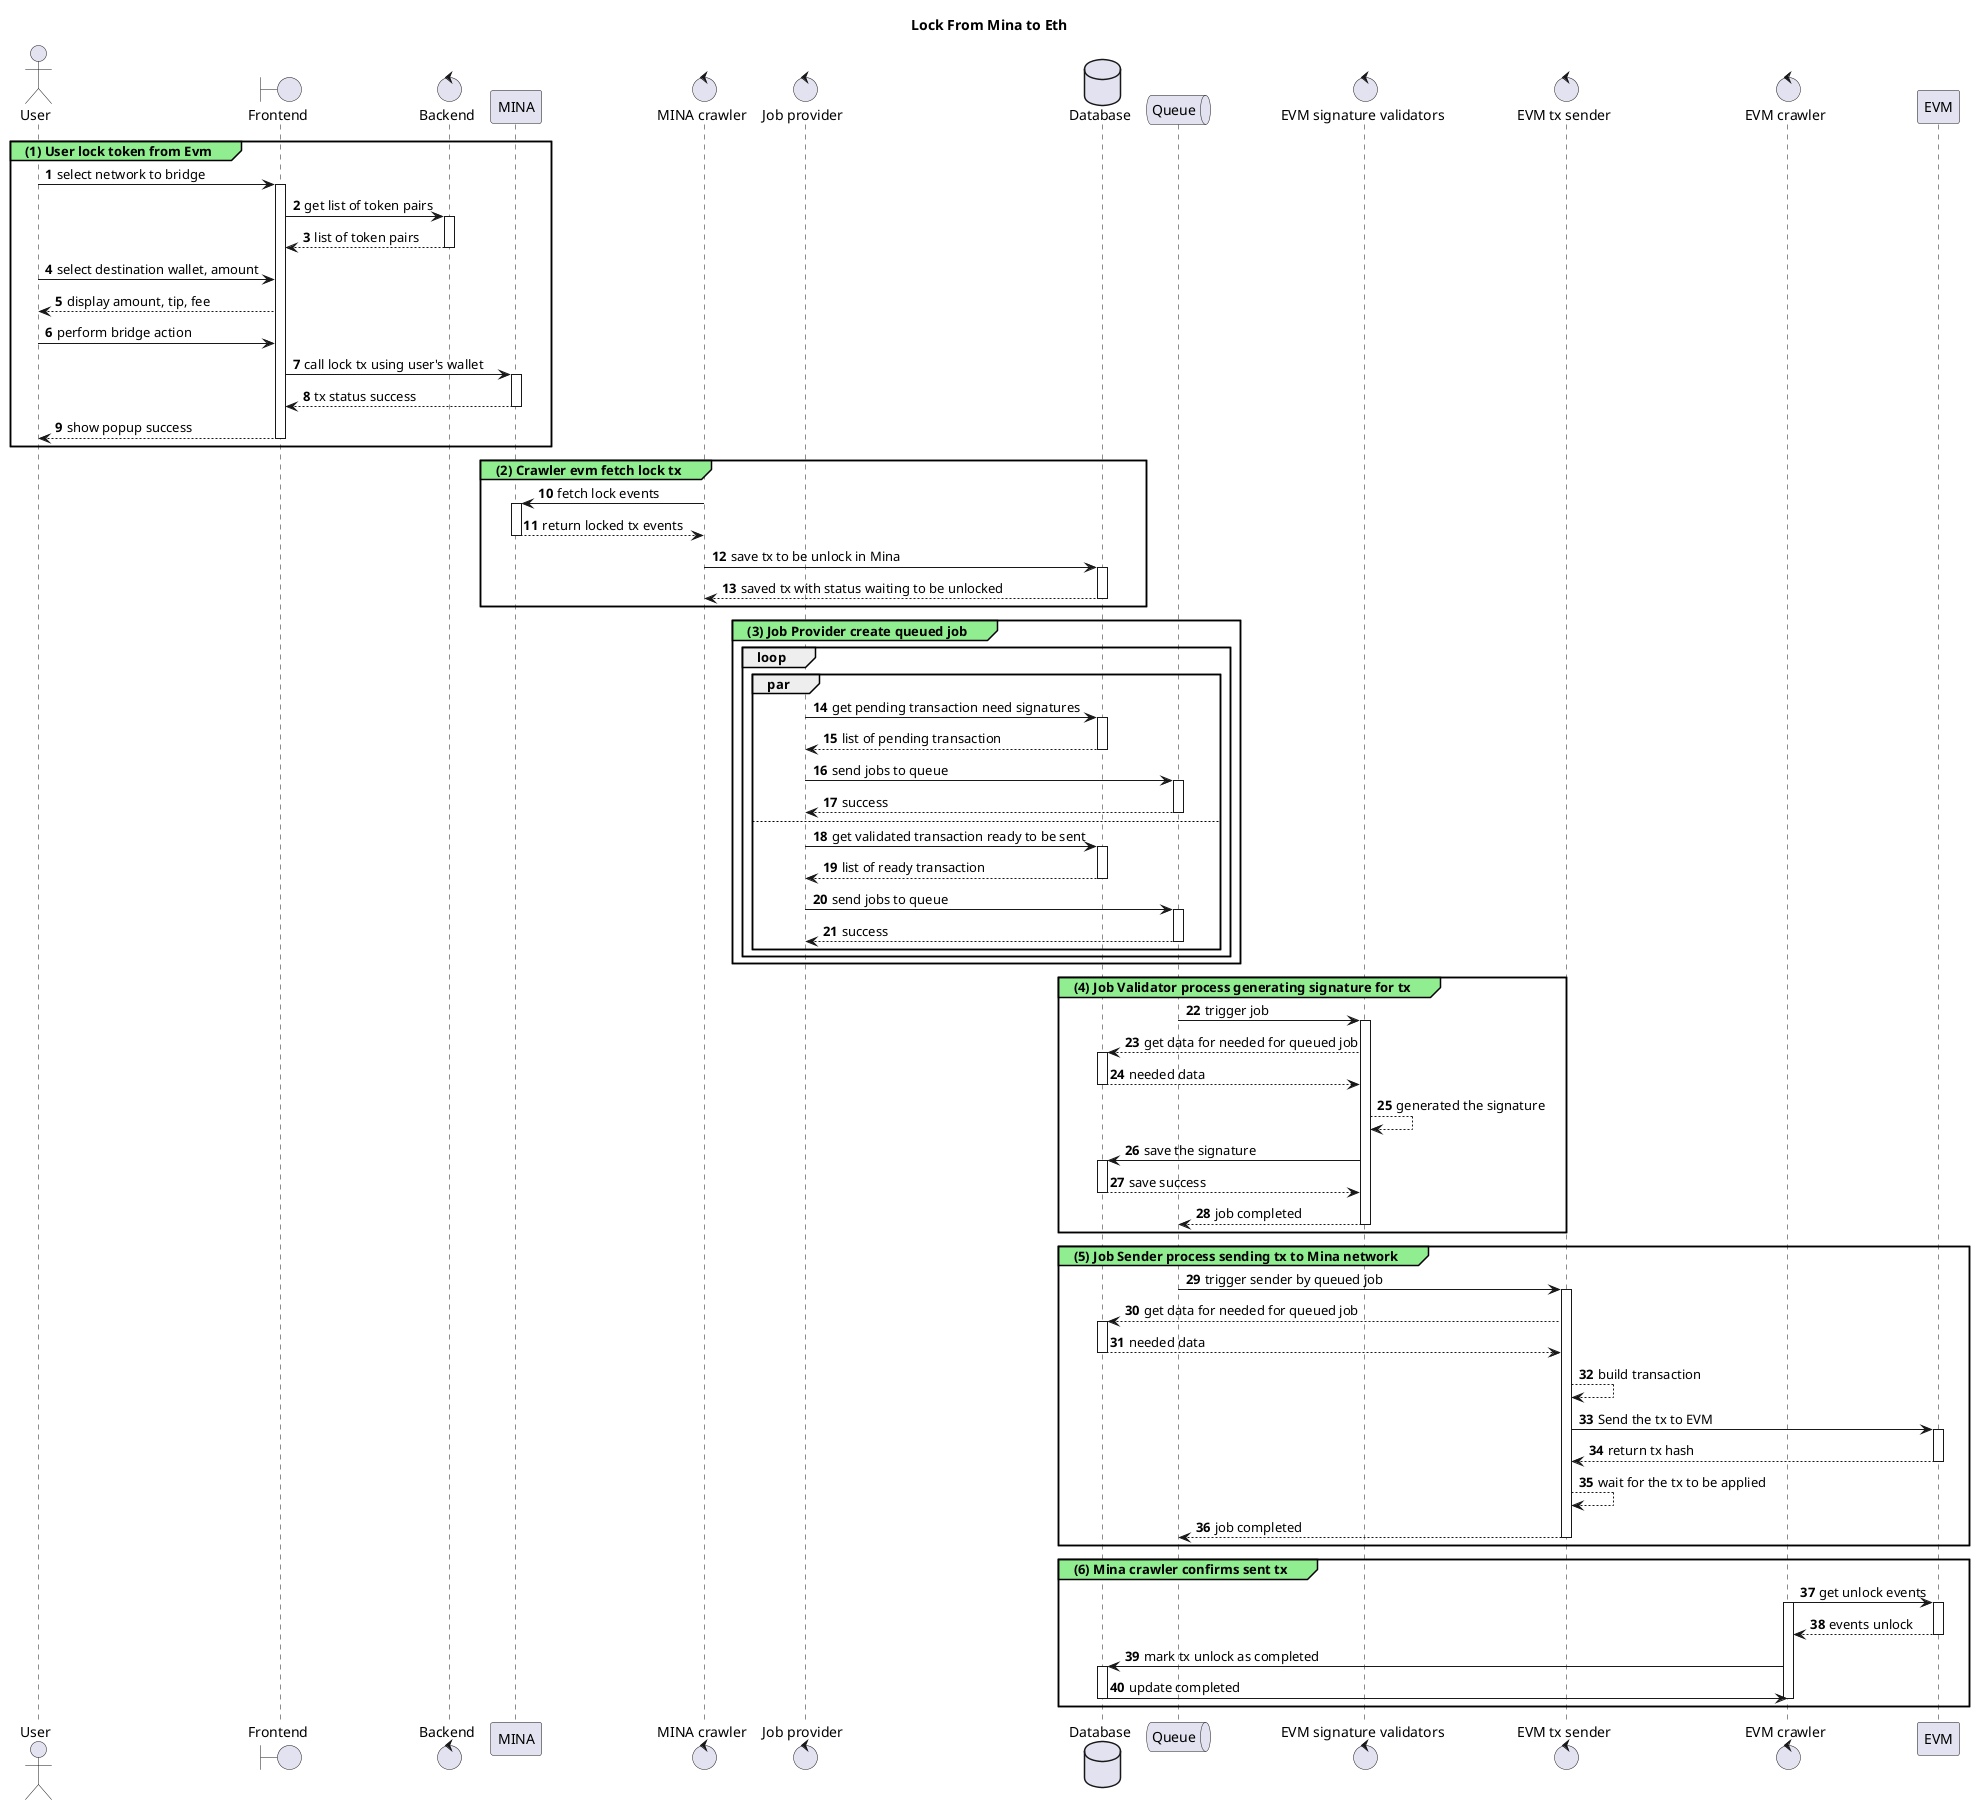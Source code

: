 @startuml 2
title Lock From Mina to Eth
actor User
boundary fe as "Frontend"
control be as "Backend"
participant Ethereum as "MINA"
control evm_crawler as "MINA crawler"
control job_provider as "Job provider"
database db as "Database"
queue queue1 as "Queue"
control mina_validator as "EVM signature validators"
control mina_sender as "EVM tx sender"
control mina_crawler as "EVM crawler"
participant Mina as "EVM"
autonumber

group#LightGreen (1) User lock token from Evm

    User -> fe : select network to bridge

    activate fe
    fe -> be : get list of token pairs
    activate be
    be --> fe : list of token pairs
    deactivate be

    User -> fe: select destination wallet, amount
    fe --> User: display amount, tip, fee
    User -> fe: perform bridge action
    fe -> Ethereum: call lock tx using user's wallet
    activate Ethereum
    Ethereum --> fe: tx status success
    deactivate Ethereum

    fe --> User: show popup success
    deactivate fe


end
group#LightGreen (2) Crawler evm fetch lock tx
    evm_crawler->Ethereum: fetch lock events
    activate Ethereum
    Ethereum --> evm_crawler: return locked tx events
    deactivate Ethereum

    evm_crawler -> db: save tx to be unlock in Mina
    activate db
    db --> evm_crawler: saved tx with status waiting to be unlocked
    deactivate db
end
group#LightGreen (3) Job Provider create queued job
    loop
        par
            job_provider->db: get pending transaction need signatures
            activate db
            db --> job_provider: list of pending transaction
            deactivate db
            job_provider -> queue1: send jobs to queue
            activate queue1
            queue1 --> job_provider: success
            deactivate queue1
            else
            job_provider->db: get validated transaction ready to be sent
            activate db
            db --> job_provider: list of ready transaction
            deactivate db
            job_provider -> queue1: send jobs to queue
            activate queue1
            queue1 --> job_provider: success
            deactivate queue1
        end
    end
end
group#LightGreen (4) Job Validator process generating signature for tx

    queue1 -> mina_validator: trigger job
    activate mina_validator
    mina_validator --> db: get data for needed for queued job
    activate db
    db --> mina_validator: needed data
    deactivate db

    mina_validator -->mina_validator: generated the signature

    mina_validator -> db: save the signature
    activate db
    db --> mina_validator: save success
    deactivate db

    mina_validator --> queue1: job completed
    deactivate mina_validator
end
group#LightGreen (5) Job Sender process sending tx to Mina network

    queue1 -> mina_sender: trigger sender by queued job
    activate mina_sender
    mina_sender --> db: get data for needed for queued job
    activate db
    db --> mina_sender: needed data
    deactivate db

    mina_sender --> mina_sender: build transaction

    mina_sender -> Mina: Send the tx to EVM
    activate Mina
    Mina --> mina_sender: return tx hash
    deactivate Mina
    mina_sender --> mina_sender: wait for the tx to be applied
    mina_sender --> queue1: job completed
    deactivate mina_sender

end
group#LightGreen (6) Mina crawler confirms sent tx
    mina_crawler -> Mina: get unlock events
    activate mina_crawler
    activate Mina
    Mina --> mina_crawler: events unlock
    deactivate Mina
    mina_crawler ->db: mark tx unlock as completed
    activate db
    db -> mina_crawler: update completed
    deactivate mina_crawler
    deactivate db
end


@enduml

